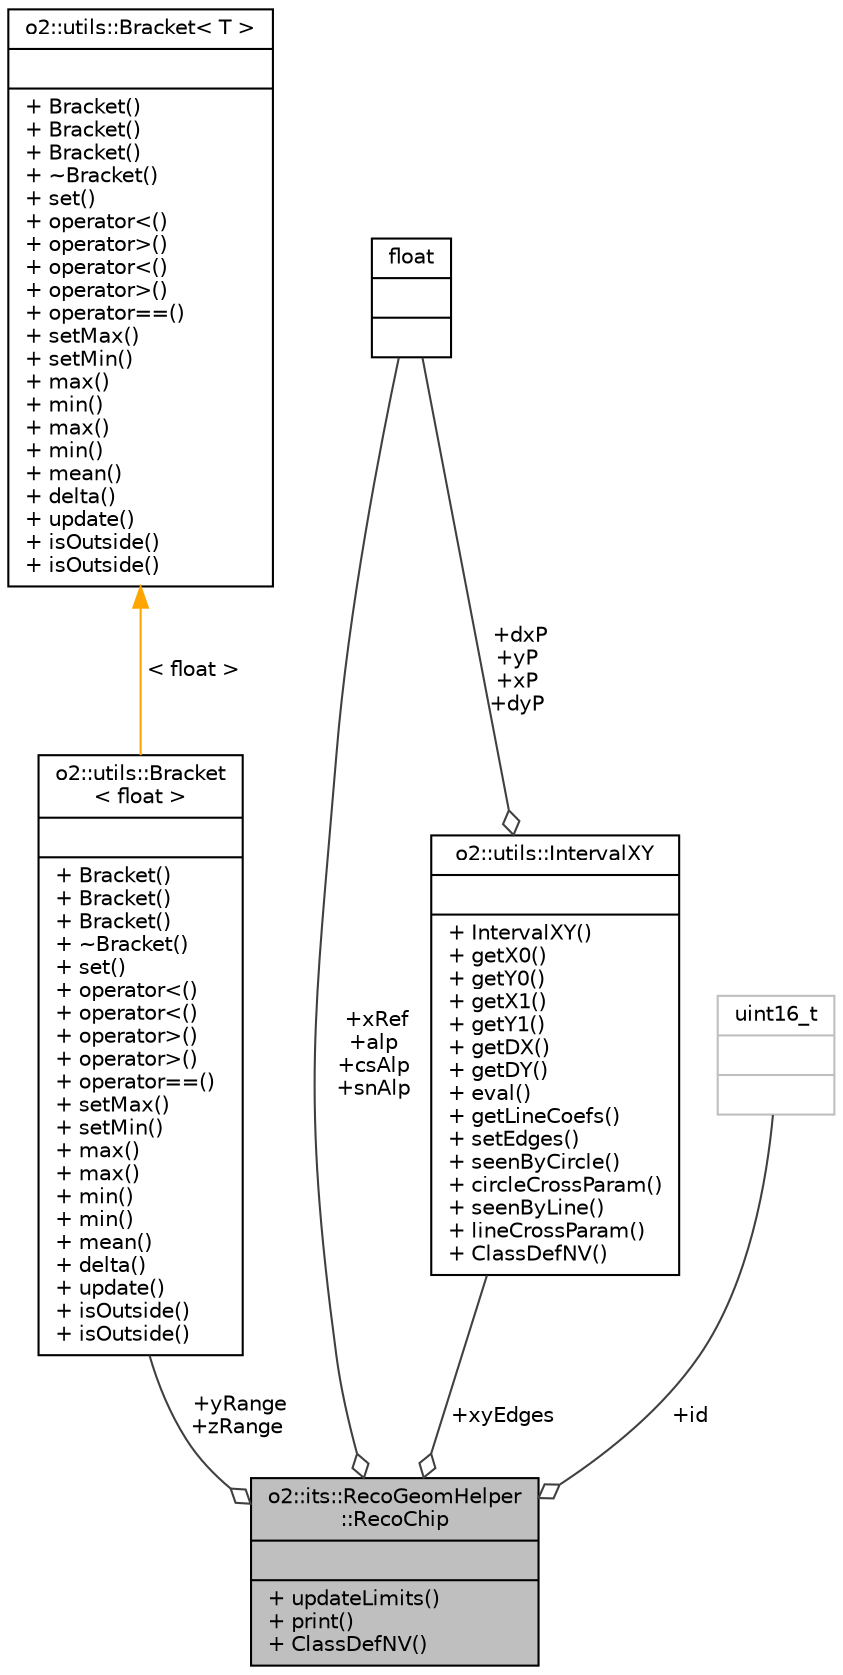 digraph "o2::its::RecoGeomHelper::RecoChip"
{
 // INTERACTIVE_SVG=YES
  bgcolor="transparent";
  edge [fontname="Helvetica",fontsize="10",labelfontname="Helvetica",labelfontsize="10"];
  node [fontname="Helvetica",fontsize="10",shape=record];
  Node1 [label="{o2::its::RecoGeomHelper\l::RecoChip\n||+ updateLimits()\l+ print()\l+ ClassDefNV()\l}",height=0.2,width=0.4,color="black", fillcolor="grey75", style="filled", fontcolor="black"];
  Node2 -> Node1 [color="grey25",fontsize="10",style="solid",label=" +yRange\n+zRange" ,arrowhead="odiamond",fontname="Helvetica"];
  Node2 [label="{o2::utils::Bracket\l\< float \>\n||+ Bracket()\l+ Bracket()\l+ Bracket()\l+ ~Bracket()\l+ set()\l+ operator\<()\l+ operator\<()\l+ operator\>()\l+ operator\>()\l+ operator==()\l+ setMax()\l+ setMin()\l+ max()\l+ max()\l+ min()\l+ min()\l+ mean()\l+ delta()\l+ update()\l+ isOutside()\l+ isOutside()\l}",height=0.2,width=0.4,color="black",URL="$df/d6b/classo2_1_1utils_1_1Bracket.html"];
  Node3 -> Node2 [dir="back",color="orange",fontsize="10",style="solid",label=" \< float \>" ,fontname="Helvetica"];
  Node3 [label="{o2::utils::Bracket\< T \>\n||+ Bracket()\l+ Bracket()\l+ Bracket()\l+ ~Bracket()\l+ set()\l+ operator\<()\l+ operator\>()\l+ operator\<()\l+ operator\>()\l+ operator==()\l+ setMax()\l+ setMin()\l+ max()\l+ min()\l+ max()\l+ min()\l+ mean()\l+ delta()\l+ update()\l+ isOutside()\l+ isOutside()\l}",height=0.2,width=0.4,color="black",URL="$df/d6b/classo2_1_1utils_1_1Bracket.html"];
  Node4 -> Node1 [color="grey25",fontsize="10",style="solid",label=" +xRef\n+alp\n+csAlp\n+snAlp" ,arrowhead="odiamond",fontname="Helvetica"];
  Node4 [label="{float\n||}",height=0.2,width=0.4,color="black",URL="$d4/dc3/classfloat.html"];
  Node5 -> Node1 [color="grey25",fontsize="10",style="solid",label=" +id" ,arrowhead="odiamond",fontname="Helvetica"];
  Node5 [label="{uint16_t\n||}",height=0.2,width=0.4,color="grey75"];
  Node6 -> Node1 [color="grey25",fontsize="10",style="solid",label=" +xyEdges" ,arrowhead="odiamond",fontname="Helvetica"];
  Node6 [label="{o2::utils::IntervalXY\n||+ IntervalXY()\l+ getX0()\l+ getY0()\l+ getX1()\l+ getY1()\l+ getDX()\l+ getDY()\l+ eval()\l+ getLineCoefs()\l+ setEdges()\l+ seenByCircle()\l+ circleCrossParam()\l+ seenByLine()\l+ lineCrossParam()\l+ ClassDefNV()\l}",height=0.2,width=0.4,color="black",URL="$d7/d30/structo2_1_1utils_1_1IntervalXY.html"];
  Node4 -> Node6 [color="grey25",fontsize="10",style="solid",label=" +dxP\n+yP\n+xP\n+dyP" ,arrowhead="odiamond",fontname="Helvetica"];
}
